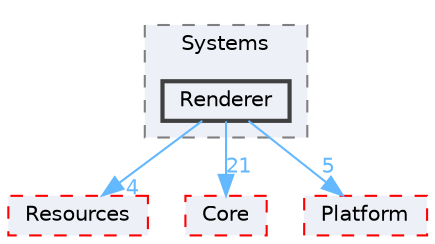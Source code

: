 digraph "engine/src/Systems/Renderer"
{
 // LATEX_PDF_SIZE
  bgcolor="transparent";
  edge [fontname=Helvetica,fontsize=10,labelfontname=Helvetica,labelfontsize=10];
  node [fontname=Helvetica,fontsize=10,shape=box,height=0.2,width=0.4];
  compound=true
  subgraph clusterdir_c2384e7713f5e4437b1ef1587373e438 {
    graph [ bgcolor="#edf0f7", pencolor="grey50", label="Systems", fontname=Helvetica,fontsize=10 style="filled,dashed", URL="dir_c2384e7713f5e4437b1ef1587373e438.html",tooltip=""]
  dir_0ddfa626d64107da5c4156ac0dd256ac [label="Renderer", fillcolor="#edf0f7", color="grey25", style="filled,bold", URL="dir_0ddfa626d64107da5c4156ac0dd256ac.html",tooltip=""];
  }
  dir_2ab259cc492faa06ce95e6c059fe525a [label="Resources", fillcolor="#edf0f7", color="red", style="filled,dashed", URL="dir_2ab259cc492faa06ce95e6c059fe525a.html",tooltip=""];
  dir_76f71e38ffdabdefadeabf92bf62b6a6 [label="Core", fillcolor="#edf0f7", color="red", style="filled,dashed", URL="dir_76f71e38ffdabdefadeabf92bf62b6a6.html",tooltip=""];
  dir_b6619039816d9b70c7725a908242dfdd [label="Platform", fillcolor="#edf0f7", color="red", style="filled,dashed", URL="dir_b6619039816d9b70c7725a908242dfdd.html",tooltip=""];
  dir_0ddfa626d64107da5c4156ac0dd256ac->dir_2ab259cc492faa06ce95e6c059fe525a [headlabel="4", labeldistance=1.5 headhref="dir_000011_000012.html" href="dir_000011_000012.html" color="steelblue1" fontcolor="steelblue1"];
  dir_0ddfa626d64107da5c4156ac0dd256ac->dir_76f71e38ffdabdefadeabf92bf62b6a6 [headlabel="21", labeldistance=1.5 headhref="dir_000011_000003.html" href="dir_000011_000003.html" color="steelblue1" fontcolor="steelblue1"];
  dir_0ddfa626d64107da5c4156ac0dd256ac->dir_b6619039816d9b70c7725a908242dfdd [headlabel="5", labeldistance=1.5 headhref="dir_000011_000010.html" href="dir_000011_000010.html" color="steelblue1" fontcolor="steelblue1"];
}
